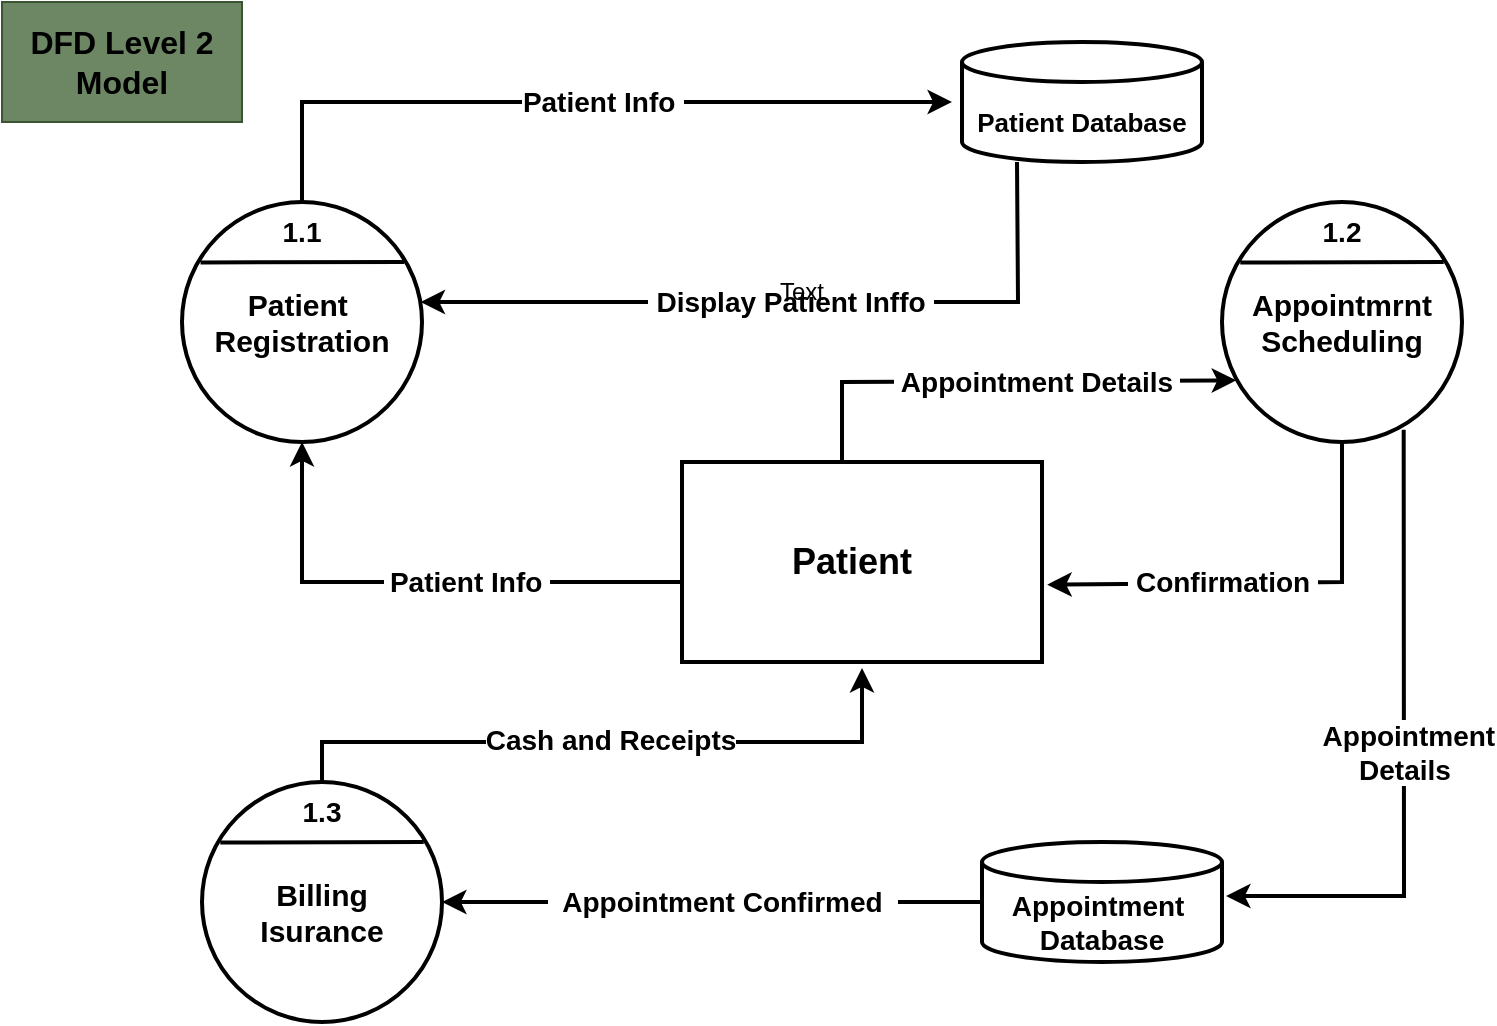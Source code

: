 <mxfile version="22.0.5" type="github">
  <diagram name="Page-1" id="QphqXVL5ZX74A4Ztkg6X">
    <mxGraphModel dx="1032" dy="1639" grid="1" gridSize="10" guides="1" tooltips="1" connect="1" arrows="1" fold="1" page="1" pageScale="1" pageWidth="850" pageHeight="1100" math="0" shadow="0">
      <root>
        <mxCell id="0" />
        <mxCell id="1" parent="0" />
        <mxCell id="V1u9sv_x7zjaxaLtPDbO-1" value="" style="ellipse;whiteSpace=wrap;html=1;aspect=fixed;strokeWidth=2;" vertex="1" parent="1">
          <mxGeometry x="110" y="-470" width="120" height="120" as="geometry" />
        </mxCell>
        <mxCell id="V1u9sv_x7zjaxaLtPDbO-2" value="" style="ellipse;whiteSpace=wrap;html=1;aspect=fixed;strokeWidth=2;" vertex="1" parent="1">
          <mxGeometry x="630" y="-470" width="120" height="120" as="geometry" />
        </mxCell>
        <mxCell id="V1u9sv_x7zjaxaLtPDbO-3" value="" style="ellipse;whiteSpace=wrap;html=1;aspect=fixed;strokeWidth=2;" vertex="1" parent="1">
          <mxGeometry x="120" y="-180" width="120" height="120" as="geometry" />
        </mxCell>
        <mxCell id="V1u9sv_x7zjaxaLtPDbO-4" value="" style="rounded=0;whiteSpace=wrap;html=1;perimeterSpacing=3;strokeWidth=2;" vertex="1" parent="1">
          <mxGeometry x="360" y="-340" width="180" height="100" as="geometry" />
        </mxCell>
        <mxCell id="V1u9sv_x7zjaxaLtPDbO-5" value="" style="endArrow=none;html=1;rounded=0;exitX=0.069;exitY=0.252;exitDx=0;exitDy=0;exitPerimeter=0;strokeWidth=2;" edge="1" parent="1">
          <mxGeometry width="50" height="50" relative="1" as="geometry">
            <mxPoint x="119.28" y="-439.76" as="sourcePoint" />
            <mxPoint x="221" y="-440" as="targetPoint" />
          </mxGeometry>
        </mxCell>
        <mxCell id="V1u9sv_x7zjaxaLtPDbO-6" value="" style="endArrow=none;html=1;rounded=0;exitX=0.069;exitY=0.252;exitDx=0;exitDy=0;exitPerimeter=0;strokeWidth=2;" edge="1" parent="1">
          <mxGeometry width="50" height="50" relative="1" as="geometry">
            <mxPoint x="639.14" y="-439.76" as="sourcePoint" />
            <mxPoint x="740.86" y="-440" as="targetPoint" />
          </mxGeometry>
        </mxCell>
        <mxCell id="V1u9sv_x7zjaxaLtPDbO-7" value="" style="endArrow=none;html=1;rounded=0;exitX=0.069;exitY=0.252;exitDx=0;exitDy=0;exitPerimeter=0;strokeWidth=2;" edge="1" parent="1">
          <mxGeometry width="50" height="50" relative="1" as="geometry">
            <mxPoint x="129.14" y="-149.76" as="sourcePoint" />
            <mxPoint x="230.86" y="-150" as="targetPoint" />
          </mxGeometry>
        </mxCell>
        <mxCell id="V1u9sv_x7zjaxaLtPDbO-8" value="" style="endArrow=classic;html=1;rounded=0;entryX=0.5;entryY=1;entryDx=0;entryDy=0;strokeWidth=2;" edge="1" parent="1" target="V1u9sv_x7zjaxaLtPDbO-1">
          <mxGeometry relative="1" as="geometry">
            <mxPoint x="360" y="-280" as="sourcePoint" />
            <mxPoint x="360" y="-270.5" as="targetPoint" />
            <Array as="points">
              <mxPoint x="170" y="-280" />
            </Array>
          </mxGeometry>
        </mxCell>
        <mxCell id="V1u9sv_x7zjaxaLtPDbO-9" value="&amp;nbsp;&lt;b&gt;&lt;font style=&quot;font-size: 14px;&quot;&gt;Patient Info&amp;nbsp;&lt;/font&gt;&lt;/b&gt;" style="edgeLabel;resizable=0;html=1;align=center;verticalAlign=middle;" connectable="0" vertex="1" parent="V1u9sv_x7zjaxaLtPDbO-8">
          <mxGeometry relative="1" as="geometry">
            <mxPoint x="22" as="offset" />
          </mxGeometry>
        </mxCell>
        <mxCell id="V1u9sv_x7zjaxaLtPDbO-10" value="" style="endArrow=classic;html=1;rounded=0;entryX=0.5;entryY=1;entryDx=0;entryDy=0;exitX=0.5;exitY=0;exitDx=0;exitDy=0;strokeWidth=2;" edge="1" parent="1" source="V1u9sv_x7zjaxaLtPDbO-3" target="V1u9sv_x7zjaxaLtPDbO-4">
          <mxGeometry relative="1" as="geometry">
            <mxPoint x="170" y="-200" as="sourcePoint" />
            <mxPoint x="270" y="-200" as="targetPoint" />
            <Array as="points">
              <mxPoint x="180" y="-200" />
              <mxPoint x="450" y="-200" />
            </Array>
          </mxGeometry>
        </mxCell>
        <mxCell id="V1u9sv_x7zjaxaLtPDbO-11" value="Label" style="edgeLabel;resizable=0;html=1;align=center;verticalAlign=middle;" connectable="0" vertex="1" parent="V1u9sv_x7zjaxaLtPDbO-10">
          <mxGeometry relative="1" as="geometry" />
        </mxCell>
        <mxCell id="V1u9sv_x7zjaxaLtPDbO-12" value="&lt;b&gt;&lt;font style=&quot;font-size: 14px;&quot;&gt;Cash and Receipts&lt;/font&gt;&lt;/b&gt;" style="edgeLabel;html=1;align=center;verticalAlign=middle;resizable=0;points=[];" vertex="1" connectable="0" parent="V1u9sv_x7zjaxaLtPDbO-10">
          <mxGeometry x="0.002" y="1" relative="1" as="geometry">
            <mxPoint as="offset" />
          </mxGeometry>
        </mxCell>
        <mxCell id="V1u9sv_x7zjaxaLtPDbO-15" value="" style="endArrow=classic;html=1;rounded=0;entryX=0.998;entryY=0.607;entryDx=0;entryDy=0;entryPerimeter=0;strokeWidth=2;" edge="1" parent="1">
          <mxGeometry relative="1" as="geometry">
            <mxPoint x="690" y="-279" as="sourcePoint" />
            <mxPoint x="542.628" y="-278.658" as="targetPoint" />
            <Array as="points">
              <mxPoint x="690" y="-350" />
              <mxPoint x="690" y="-320" />
              <mxPoint x="690" y="-280" />
            </Array>
          </mxGeometry>
        </mxCell>
        <mxCell id="V1u9sv_x7zjaxaLtPDbO-16" value="&lt;b&gt;&lt;font style=&quot;font-size: 14px;&quot;&gt;&amp;nbsp;Confirmation&amp;nbsp;&lt;/font&gt;&lt;/b&gt;" style="edgeLabel;resizable=0;html=1;align=center;verticalAlign=middle;" connectable="0" vertex="1" parent="V1u9sv_x7zjaxaLtPDbO-15">
          <mxGeometry relative="1" as="geometry">
            <mxPoint x="-57" as="offset" />
          </mxGeometry>
        </mxCell>
        <mxCell id="V1u9sv_x7zjaxaLtPDbO-17" value="&lt;b&gt;&lt;font style=&quot;font-size: 14px;&quot;&gt;1.1&lt;/font&gt;&lt;/b&gt;" style="text;html=1;strokeColor=none;fillColor=none;align=center;verticalAlign=middle;whiteSpace=wrap;rounded=0;" vertex="1" parent="1">
          <mxGeometry x="140" y="-470" width="60" height="30" as="geometry" />
        </mxCell>
        <mxCell id="V1u9sv_x7zjaxaLtPDbO-18" value="&lt;b&gt;&lt;font style=&quot;font-size: 14px;&quot;&gt;1.3&lt;/font&gt;&lt;/b&gt;" style="text;html=1;strokeColor=none;fillColor=none;align=center;verticalAlign=middle;whiteSpace=wrap;rounded=0;" vertex="1" parent="1">
          <mxGeometry x="150" y="-180" width="60" height="30" as="geometry" />
        </mxCell>
        <mxCell id="V1u9sv_x7zjaxaLtPDbO-19" value="&lt;b&gt;&lt;font style=&quot;font-size: 14px;&quot;&gt;1.2&lt;/font&gt;&lt;/b&gt;" style="text;html=1;strokeColor=none;fillColor=none;align=center;verticalAlign=middle;whiteSpace=wrap;rounded=0;" vertex="1" parent="1">
          <mxGeometry x="660" y="-470" width="60" height="30" as="geometry" />
        </mxCell>
        <mxCell id="V1u9sv_x7zjaxaLtPDbO-20" value="&lt;b style=&quot;font-size: 15px;&quot;&gt;&lt;font style=&quot;font-size: 15px;&quot;&gt;Patient&amp;nbsp;&lt;br&gt;&lt;div style=&quot;text-align: justify;&quot;&gt;&lt;b style=&quot;background-color: initial;&quot;&gt;&lt;font style=&quot;font-size: 15px;&quot;&gt;Registration&lt;/font&gt;&lt;/b&gt;&lt;/div&gt;&lt;/font&gt;&lt;/b&gt;" style="text;html=1;strokeColor=none;fillColor=none;align=center;verticalAlign=middle;whiteSpace=wrap;rounded=0;" vertex="1" parent="1">
          <mxGeometry x="140" y="-425" width="60" height="30" as="geometry" />
        </mxCell>
        <mxCell id="V1u9sv_x7zjaxaLtPDbO-21" value="&lt;b style=&quot;font-size: 15px;&quot;&gt;&lt;span style=&quot;&quot;&gt;Appointmrnt&lt;br&gt;&lt;/span&gt;Scheduling&lt;/b&gt;" style="text;html=1;strokeColor=none;fillColor=none;align=center;verticalAlign=middle;whiteSpace=wrap;rounded=0;" vertex="1" parent="1">
          <mxGeometry x="660" y="-425" width="60" height="30" as="geometry" />
        </mxCell>
        <mxCell id="V1u9sv_x7zjaxaLtPDbO-23" value="&lt;font style=&quot;font-size: 15px;&quot;&gt;&lt;b&gt;Billing&lt;br&gt;Isurance&lt;/b&gt;&lt;/font&gt;" style="text;html=1;strokeColor=none;fillColor=none;align=center;verticalAlign=middle;whiteSpace=wrap;rounded=0;" vertex="1" parent="1">
          <mxGeometry x="150" y="-140" width="60" height="50" as="geometry" />
        </mxCell>
        <mxCell id="V1u9sv_x7zjaxaLtPDbO-24" value="&lt;b&gt;&lt;font style=&quot;font-size: 18px;&quot;&gt;Patient&lt;/font&gt;&lt;/b&gt;" style="text;html=1;strokeColor=none;fillColor=none;align=center;verticalAlign=middle;whiteSpace=wrap;rounded=0;" vertex="1" parent="1">
          <mxGeometry x="390" y="-310" width="110" height="40" as="geometry" />
        </mxCell>
        <mxCell id="V1u9sv_x7zjaxaLtPDbO-28" value="" style="endArrow=classic;html=1;rounded=0;strokeWidth=2;entryX=0.059;entryY=0.743;entryDx=0;entryDy=0;entryPerimeter=0;" edge="1" parent="1" target="V1u9sv_x7zjaxaLtPDbO-2">
          <mxGeometry relative="1" as="geometry">
            <mxPoint x="440" y="-340" as="sourcePoint" />
            <mxPoint x="630" y="-379.5" as="targetPoint" />
            <Array as="points">
              <mxPoint x="440" y="-380" />
            </Array>
          </mxGeometry>
        </mxCell>
        <mxCell id="V1u9sv_x7zjaxaLtPDbO-29" value="&lt;b&gt;&lt;font style=&quot;font-size: 14px;&quot;&gt;&amp;nbsp;Appointment Details&amp;nbsp;&lt;/font&gt;&lt;/b&gt;" style="edgeLabel;resizable=0;html=1;align=center;verticalAlign=middle;" connectable="0" vertex="1" parent="V1u9sv_x7zjaxaLtPDbO-28">
          <mxGeometry relative="1" as="geometry">
            <mxPoint x="18" as="offset" />
          </mxGeometry>
        </mxCell>
        <mxCell id="V1u9sv_x7zjaxaLtPDbO-30" value="" style="strokeWidth=2;html=1;shape=mxgraph.flowchart.database;whiteSpace=wrap;" vertex="1" parent="1">
          <mxGeometry x="500" y="-550" width="120" height="60" as="geometry" />
        </mxCell>
        <mxCell id="V1u9sv_x7zjaxaLtPDbO-31" value="" style="strokeWidth=2;html=1;shape=mxgraph.flowchart.database;whiteSpace=wrap;" vertex="1" parent="1">
          <mxGeometry x="510" y="-150" width="120" height="60" as="geometry" />
        </mxCell>
        <mxCell id="V1u9sv_x7zjaxaLtPDbO-32" value="&lt;b&gt;&lt;font style=&quot;font-size: 13px;&quot;&gt;Patient Database&lt;/font&gt;&lt;/b&gt;" style="text;html=1;strokeColor=none;fillColor=none;align=center;verticalAlign=middle;whiteSpace=wrap;rounded=0;" vertex="1" parent="1">
          <mxGeometry x="495" y="-530" width="130" height="40" as="geometry" />
        </mxCell>
        <mxCell id="V1u9sv_x7zjaxaLtPDbO-33" value="&lt;b style=&quot;font-size: 14px;&quot;&gt;&lt;font style=&quot;font-size: 14px;&quot;&gt;Appointment&amp;nbsp;&lt;br&gt;Database&lt;br&gt;&lt;/font&gt;&lt;/b&gt;" style="text;html=1;strokeColor=none;fillColor=none;align=center;verticalAlign=middle;whiteSpace=wrap;rounded=0;" vertex="1" parent="1">
          <mxGeometry x="505" y="-130" width="130" height="40" as="geometry" />
        </mxCell>
        <mxCell id="V1u9sv_x7zjaxaLtPDbO-36" value="" style="endArrow=classic;html=1;rounded=0;exitX=0.5;exitY=0;exitDx=0;exitDy=0;entryX=0;entryY=0.25;entryDx=0;entryDy=0;strokeWidth=2;" edge="1" parent="1" source="V1u9sv_x7zjaxaLtPDbO-17" target="V1u9sv_x7zjaxaLtPDbO-32">
          <mxGeometry relative="1" as="geometry">
            <mxPoint x="170" y="-520" as="sourcePoint" />
            <mxPoint x="270" y="-520" as="targetPoint" />
            <Array as="points">
              <mxPoint x="170" y="-520" />
            </Array>
          </mxGeometry>
        </mxCell>
        <mxCell id="V1u9sv_x7zjaxaLtPDbO-37" value="&lt;b&gt;&lt;font style=&quot;font-size: 14px;&quot;&gt;Patient Info&amp;nbsp;&lt;/font&gt;&lt;/b&gt;" style="edgeLabel;resizable=0;html=1;align=center;verticalAlign=middle;" connectable="0" vertex="1" parent="V1u9sv_x7zjaxaLtPDbO-36">
          <mxGeometry relative="1" as="geometry">
            <mxPoint x="12" as="offset" />
          </mxGeometry>
        </mxCell>
        <mxCell id="V1u9sv_x7zjaxaLtPDbO-38" value="" style="endArrow=classic;html=1;rounded=0;exitX=0.25;exitY=1;exitDx=0;exitDy=0;entryX=0.994;entryY=0.417;entryDx=0;entryDy=0;entryPerimeter=0;strokeWidth=2;" edge="1" parent="1" source="V1u9sv_x7zjaxaLtPDbO-32" target="V1u9sv_x7zjaxaLtPDbO-1">
          <mxGeometry relative="1" as="geometry">
            <mxPoint x="320" y="-426" as="sourcePoint" />
            <mxPoint x="230" y="-426" as="targetPoint" />
            <Array as="points">
              <mxPoint x="528" y="-420" />
            </Array>
          </mxGeometry>
        </mxCell>
        <mxCell id="V1u9sv_x7zjaxaLtPDbO-39" value="&lt;font style=&quot;font-size: 14px;&quot;&gt;&lt;b&gt;&amp;nbsp;Display Patient Inffo&amp;nbsp;&lt;/b&gt;&lt;/font&gt;" style="edgeLabel;resizable=0;html=1;align=center;verticalAlign=middle;" connectable="0" vertex="1" parent="V1u9sv_x7zjaxaLtPDbO-38">
          <mxGeometry relative="1" as="geometry" />
        </mxCell>
        <mxCell id="V1u9sv_x7zjaxaLtPDbO-42" value="" style="endArrow=classic;html=1;rounded=0;entryX=1;entryY=0.25;entryDx=0;entryDy=0;exitX=0.782;exitY=0.974;exitDx=0;exitDy=0;exitPerimeter=0;strokeWidth=2;" edge="1" parent="1">
          <mxGeometry relative="1" as="geometry">
            <mxPoint x="720.84" y="-356.12" as="sourcePoint" />
            <mxPoint x="632" y="-123" as="targetPoint" />
            <Array as="points">
              <mxPoint x="721" y="-123" />
            </Array>
          </mxGeometry>
        </mxCell>
        <mxCell id="V1u9sv_x7zjaxaLtPDbO-43" value="&lt;b style=&quot;font-size: 14px;&quot;&gt;&amp;nbsp;Appointment&lt;br&gt;Details&lt;/b&gt;" style="edgeLabel;resizable=0;html=1;align=center;verticalAlign=middle;" connectable="0" vertex="1" parent="V1u9sv_x7zjaxaLtPDbO-42">
          <mxGeometry relative="1" as="geometry" />
        </mxCell>
        <mxCell id="V1u9sv_x7zjaxaLtPDbO-44" value="" style="endArrow=classic;html=1;rounded=0;strokeWidth=2;entryX=1;entryY=0.5;entryDx=0;entryDy=0;entryPerimeter=0;" edge="1" parent="1" target="V1u9sv_x7zjaxaLtPDbO-3">
          <mxGeometry relative="1" as="geometry">
            <mxPoint x="510" y="-120" as="sourcePoint" />
            <mxPoint x="250" y="-120" as="targetPoint" />
          </mxGeometry>
        </mxCell>
        <mxCell id="V1u9sv_x7zjaxaLtPDbO-45" value="&lt;b&gt;&lt;font style=&quot;font-size: 14px;&quot;&gt;&amp;nbsp; Appointment Confirmed&amp;nbsp;&amp;nbsp;&lt;/font&gt;&lt;/b&gt;" style="edgeLabel;resizable=0;html=1;align=center;verticalAlign=middle;" connectable="0" vertex="1" parent="V1u9sv_x7zjaxaLtPDbO-44">
          <mxGeometry relative="1" as="geometry">
            <mxPoint x="5" as="offset" />
          </mxGeometry>
        </mxCell>
        <mxCell id="V1u9sv_x7zjaxaLtPDbO-49" value="" style="rounded=0;whiteSpace=wrap;html=1;fillColor=#6d8764;fontColor=#ffffff;strokeColor=#3A5431;" vertex="1" parent="1">
          <mxGeometry x="20" y="-570" width="120" height="60" as="geometry" />
        </mxCell>
        <mxCell id="V1u9sv_x7zjaxaLtPDbO-50" value="Text" style="text;html=1;strokeColor=none;fillColor=none;align=center;verticalAlign=middle;whiteSpace=wrap;rounded=0;" vertex="1" parent="1">
          <mxGeometry x="390" y="-440" width="60" height="30" as="geometry" />
        </mxCell>
        <mxCell id="V1u9sv_x7zjaxaLtPDbO-52" value="&lt;b&gt;&lt;font style=&quot;font-size: 16px;&quot;&gt;DFD Level 2 Model&lt;/font&gt;&lt;/b&gt;" style="text;html=1;strokeColor=none;fillColor=none;align=center;verticalAlign=middle;whiteSpace=wrap;rounded=0;" vertex="1" parent="1">
          <mxGeometry x="20" y="-550" width="120" height="20" as="geometry" />
        </mxCell>
      </root>
    </mxGraphModel>
  </diagram>
</mxfile>
